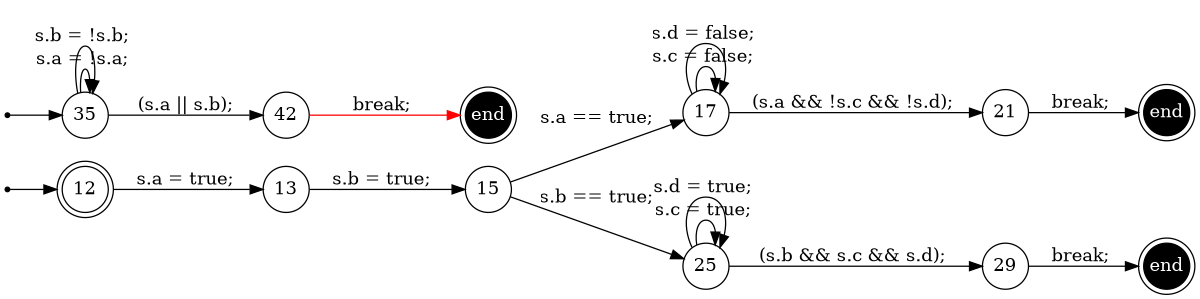digraph finite_state_machine {
	rankdir=LR
	size="8,5"
	94437505318000 [label = 12, shape = doublecircle, fixedsize = true]; 
	s94437505318000 [shape = point];
	94437505313568 [label = 35, shape = doublecircle, fixedsize = true]; 
	s94437505313568 [shape = point];
	e94437505311632 [shape = doublecircle, fixedsize = true, style = filled, fillcolor = black, fontcolor = white,  label = end];
	e94437505313776 [shape = doublecircle, fixedsize = true, style = filled, fillcolor = black, fontcolor = white,  label = end];
	e94437505315632 [shape = doublecircle, fixedsize = true, style = filled, fillcolor = black, fontcolor = white,  label = end];
	 94437505318080 [label = 13, shape = circle, fixedsize = true ];
	 94437505309632 [label = 15, shape = circle, fixedsize = true ];
	 94437505310224 [label = 17, shape = circle, fixedsize = true ];
	 94437505311632 [label = 21, shape = circle, fixedsize = true ];
	 94437505312144 [label = 25, shape = circle, fixedsize = true ];
	 94437505313776 [label = 29, shape = circle, fixedsize = true ];
	 94437505313568 [label = 35, shape = circle, fixedsize = true ];
	 94437505315632 [label = 42, shape = circle, fixedsize = true ];
	s94437505318000 -> 94437505318000;
	s94437505313568 -> 94437505313568;
	94437505318000 -> 94437505318080 [ label = "s.a = true; "];
	94437505318080 -> 94437505309632 [ label = "s.b = true; "];
	94437505309632 -> 94437505310224 [ label = "s.a == true; "];
	94437505310224 -> 94437505310224 [ label = "s.c = false; "];
	94437505310224 -> 94437505310224 [ label = "s.d = false; "];
	94437505310224 -> 94437505311632 [ label = "(s.a && !s.c && !s.d); "];
	94437505311632 -> e94437505311632 [ label = "break; "];
	94437505309632 -> 94437505312144 [ label = "s.b == true; "];
	94437505312144 -> 94437505312144 [ label = "s.c = true; "];
	94437505312144 -> 94437505312144 [ label = "s.d = true; "];
	94437505312144 -> 94437505313776 [ label = "(s.b && s.c && s.d); "];
	94437505313776 -> e94437505313776 [ label = "break; "];
	94437505313568 -> 94437505313568 [ label = "s.a = !s.a; "];
	94437505313568 -> 94437505313568 [ label = "s.b = !s.b; "];
	94437505313568 -> 94437505315632 [ label = "(s.a || s.b); "];
	94437505315632 -> e94437505315632 [color = red, label = "break; "];
}
